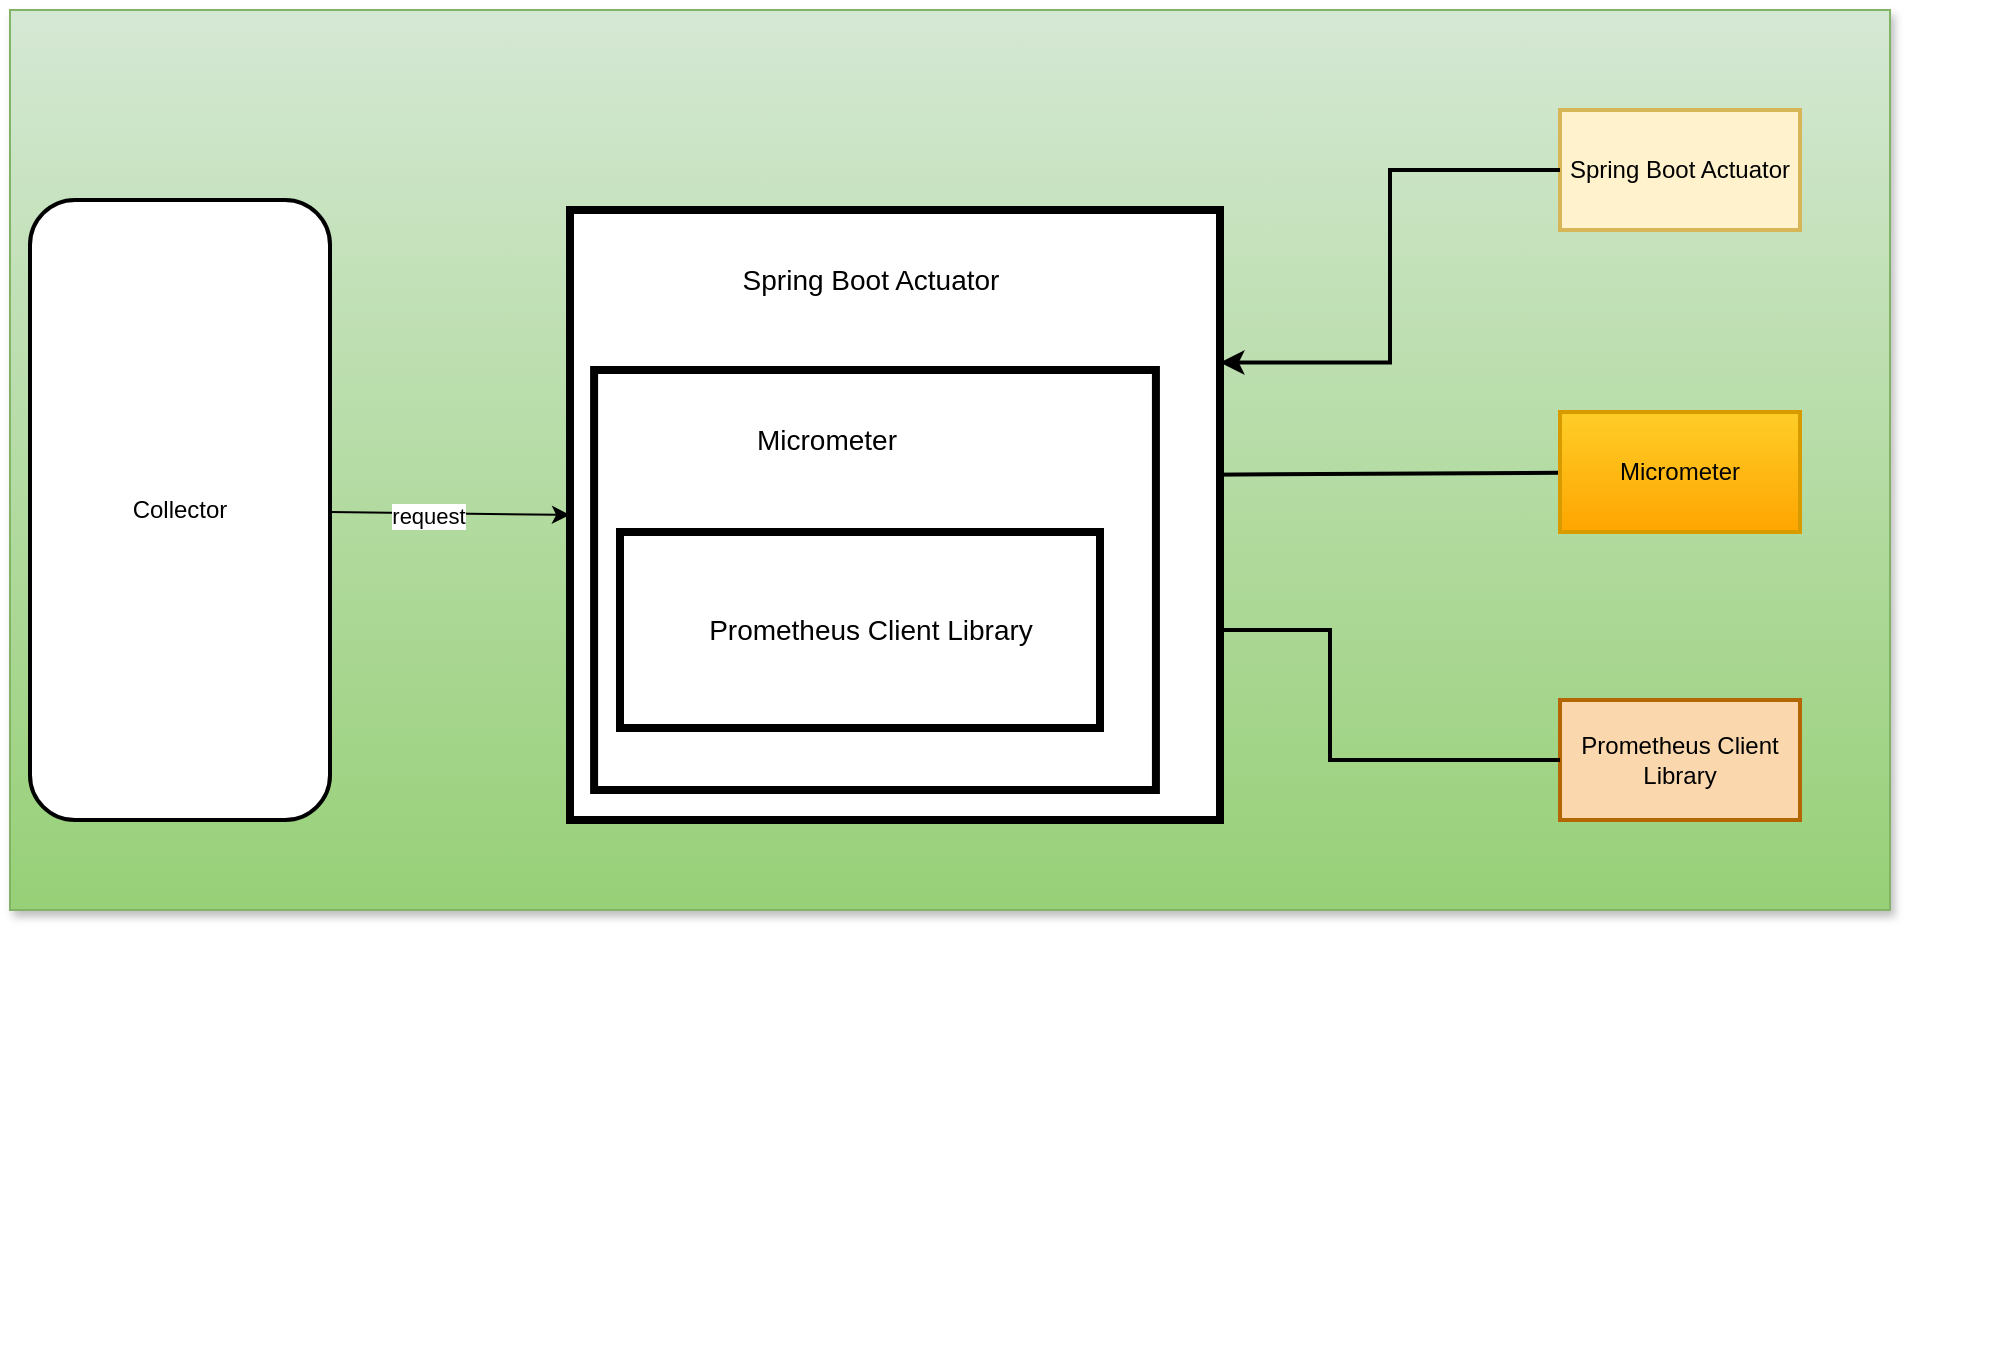 <mxfile version="24.4.4" type="github">
  <diagram name="第 1 页" id="oehu3PluOj4CI8i6IwNQ">
    <mxGraphModel dx="1194" dy="765" grid="1" gridSize="10" guides="1" tooltips="1" connect="1" arrows="1" fold="1" page="1" pageScale="1" pageWidth="827" pageHeight="1169" math="0" shadow="0">
      <root>
        <mxCell id="0" />
        <mxCell id="1" parent="0" />
        <mxCell id="i_wJAvA_AS-A34rhZKak-19" value="" style="rounded=0;whiteSpace=wrap;html=1;fillColor=#d5e8d4;gradientColor=#97d077;strokeColor=#82b366;glass=0;shadow=1;perimeter=rhombusPerimeter;imageWidth=24;fillOpacity=100;noLabel=0;" vertex="1" parent="1">
          <mxGeometry x="10" y="20" width="940" height="450" as="geometry" />
        </mxCell>
        <mxCell id="i_wJAvA_AS-A34rhZKak-3" value="Spring Boot Actuator" style="rounded=0;whiteSpace=wrap;html=1;fillColor=#fff2cc;strokeColor=#d6b656;strokeWidth=2;" vertex="1" parent="1">
          <mxGeometry x="785" y="70" width="120" height="60" as="geometry" />
        </mxCell>
        <mxCell id="i_wJAvA_AS-A34rhZKak-36" style="rounded=0;orthogonalLoop=1;jettySize=auto;html=1;entryX=1;entryY=0.25;entryDx=0;entryDy=0;strokeWidth=2;" edge="1" parent="1" source="i_wJAvA_AS-A34rhZKak-4" target="i_wJAvA_AS-A34rhZKak-24">
          <mxGeometry relative="1" as="geometry" />
        </mxCell>
        <mxCell id="i_wJAvA_AS-A34rhZKak-4" value="Micrometer" style="rounded=0;whiteSpace=wrap;html=1;fillColor=#ffcd28;strokeColor=#d79b00;gradientColor=#ffa500;strokeWidth=2;" vertex="1" parent="1">
          <mxGeometry x="785" y="221" width="120" height="60" as="geometry" />
        </mxCell>
        <mxCell id="i_wJAvA_AS-A34rhZKak-5" value="Prometheus Client Library" style="rounded=0;whiteSpace=wrap;html=1;fillColor=#fad7ac;strokeColor=#b46504;strokeWidth=2;" vertex="1" parent="1">
          <mxGeometry x="785" y="365" width="120" height="60" as="geometry" />
        </mxCell>
        <mxCell id="i_wJAvA_AS-A34rhZKak-18" style="edgeStyle=orthogonalEdgeStyle;rounded=0;orthogonalLoop=1;jettySize=auto;html=1;entryX=1;entryY=0.25;entryDx=0;entryDy=0;strokeWidth=2;" edge="1" parent="1" source="i_wJAvA_AS-A34rhZKak-3" target="i_wJAvA_AS-A34rhZKak-22">
          <mxGeometry relative="1" as="geometry">
            <mxPoint x="595" y="90" as="targetPoint" />
          </mxGeometry>
        </mxCell>
        <mxCell id="i_wJAvA_AS-A34rhZKak-16" style="edgeStyle=orthogonalEdgeStyle;rounded=0;orthogonalLoop=1;jettySize=auto;html=1;entryX=1;entryY=0.5;entryDx=0;entryDy=0;strokeWidth=2;" edge="1" parent="1" source="i_wJAvA_AS-A34rhZKak-5" target="i_wJAvA_AS-A34rhZKak-25">
          <mxGeometry relative="1" as="geometry">
            <mxPoint x="435" y="300" as="targetPoint" />
          </mxGeometry>
        </mxCell>
        <mxCell id="i_wJAvA_AS-A34rhZKak-39" style="rounded=0;orthogonalLoop=1;jettySize=auto;html=1;entryX=0;entryY=0.5;entryDx=0;entryDy=0;" edge="1" parent="1" source="i_wJAvA_AS-A34rhZKak-37" target="i_wJAvA_AS-A34rhZKak-22">
          <mxGeometry relative="1" as="geometry" />
        </mxCell>
        <mxCell id="i_wJAvA_AS-A34rhZKak-40" value="request" style="edgeLabel;html=1;align=center;verticalAlign=middle;resizable=0;points=[];" vertex="1" connectable="0" parent="i_wJAvA_AS-A34rhZKak-39">
          <mxGeometry x="-0.183" y="-1" relative="1" as="geometry">
            <mxPoint as="offset" />
          </mxGeometry>
        </mxCell>
        <mxCell id="i_wJAvA_AS-A34rhZKak-37" value="Collector" style="rounded=1;whiteSpace=wrap;html=1;strokeWidth=2;" vertex="1" parent="1">
          <mxGeometry x="20" y="115" width="150" height="310" as="geometry" />
        </mxCell>
        <mxCell id="i_wJAvA_AS-A34rhZKak-38" value="" style="group" vertex="1" connectable="0" parent="1">
          <mxGeometry x="290" y="120" width="710" height="570" as="geometry" />
        </mxCell>
        <mxCell id="i_wJAvA_AS-A34rhZKak-33" value="" style="group" vertex="1" connectable="0" parent="i_wJAvA_AS-A34rhZKak-38">
          <mxGeometry width="710" height="390" as="geometry" />
        </mxCell>
        <mxCell id="i_wJAvA_AS-A34rhZKak-22" value="" style="rounded=0;whiteSpace=wrap;html=1;strokeWidth=4;" vertex="1" parent="i_wJAvA_AS-A34rhZKak-33">
          <mxGeometry width="325" height="305" as="geometry" />
        </mxCell>
        <mxCell id="i_wJAvA_AS-A34rhZKak-23" value="&lt;font style=&quot;font-size: 14px;&quot;&gt;Spring Boot Actuator&lt;/font&gt;" style="text;html=1;align=center;verticalAlign=middle;resizable=0;points=[];autosize=1;strokeColor=none;fillColor=none;" vertex="1" parent="i_wJAvA_AS-A34rhZKak-33">
          <mxGeometry x="74.59" y="20" width="150" height="30" as="geometry" />
        </mxCell>
        <mxCell id="i_wJAvA_AS-A34rhZKak-32" value="" style="group" vertex="1" connectable="0" parent="i_wJAvA_AS-A34rhZKak-38">
          <mxGeometry x="12.05" y="80" width="667.95" height="490" as="geometry" />
        </mxCell>
        <mxCell id="i_wJAvA_AS-A34rhZKak-24" value="" style="rounded=0;whiteSpace=wrap;html=1;strokeWidth=4;" vertex="1" parent="i_wJAvA_AS-A34rhZKak-32">
          <mxGeometry width="280.91" height="210" as="geometry" />
        </mxCell>
        <mxCell id="i_wJAvA_AS-A34rhZKak-31" value="&lt;font style=&quot;font-size: 14px;&quot;&gt;Micrometer&lt;/font&gt;" style="text;html=1;align=center;verticalAlign=middle;resizable=0;points=[];autosize=1;strokeColor=none;fillColor=none;" vertex="1" parent="i_wJAvA_AS-A34rhZKak-32">
          <mxGeometry x="70.91" y="20" width="90" height="30" as="geometry" />
        </mxCell>
        <mxCell id="i_wJAvA_AS-A34rhZKak-28" value="" style="group" vertex="1" connectable="0" parent="i_wJAvA_AS-A34rhZKak-38">
          <mxGeometry x="25" y="161" width="240" height="98" as="geometry" />
        </mxCell>
        <mxCell id="i_wJAvA_AS-A34rhZKak-25" value="" style="rounded=0;whiteSpace=wrap;html=1;strokeWidth=4;" vertex="1" parent="i_wJAvA_AS-A34rhZKak-28">
          <mxGeometry width="240.0" height="98" as="geometry" />
        </mxCell>
        <mxCell id="i_wJAvA_AS-A34rhZKak-27" value="&lt;font style=&quot;font-size: 14px;&quot;&gt;Prometheus Client Library&lt;/font&gt;" style="text;html=1;align=center;verticalAlign=middle;whiteSpace=wrap;rounded=0;strokeWidth=4;" vertex="1" parent="i_wJAvA_AS-A34rhZKak-28">
          <mxGeometry x="21.818" y="29" width="207.273" height="40" as="geometry" />
        </mxCell>
      </root>
    </mxGraphModel>
  </diagram>
</mxfile>
